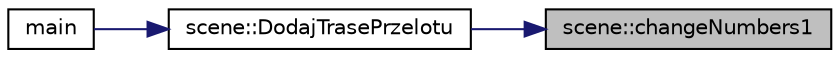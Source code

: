 digraph "scene::changeNumbers1"
{
 // LATEX_PDF_SIZE
  edge [fontname="Helvetica",fontsize="10",labelfontname="Helvetica",labelfontsize="10"];
  node [fontname="Helvetica",fontsize="10",shape=record];
  rankdir="RL";
  Node1 [label="scene::changeNumbers1",height=0.2,width=0.4,color="black", fillcolor="grey75", style="filled", fontcolor="black",tooltip="Function which counts how much a X coordinate needs to change."];
  Node1 -> Node2 [dir="back",color="midnightblue",fontsize="10",style="solid",fontname="Helvetica"];
  Node2 [label="scene::DodajTrasePrzelotu",height=0.2,width=0.4,color="black", fillcolor="white", style="filled",URL="$classscene.html#a11b0413539c9b1ccd7a4d38c454402e5",tooltip="Function that creates a fly-way of a drone."];
  Node2 -> Node3 [dir="back",color="midnightblue",fontsize="10",style="solid",fontname="Helvetica"];
  Node3 [label="main",height=0.2,width=0.4,color="black", fillcolor="white", style="filled",URL="$main_8cpp.html#ae66f6b31b5ad750f1fe042a706a4e3d4",tooltip="Main function where all the magic happens :))"];
}
